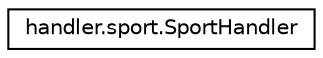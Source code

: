 digraph "Graphical Class Hierarchy"
{
  edge [fontname="Helvetica",fontsize="10",labelfontname="Helvetica",labelfontsize="10"];
  node [fontname="Helvetica",fontsize="10",shape=record];
  rankdir="LR";
  Node0 [label="handler.sport.SportHandler",height=0.2,width=0.4,color="black", fillcolor="white", style="filled",URL="$classhandler_1_1sport_1_1_sport_handler.html"];
}

